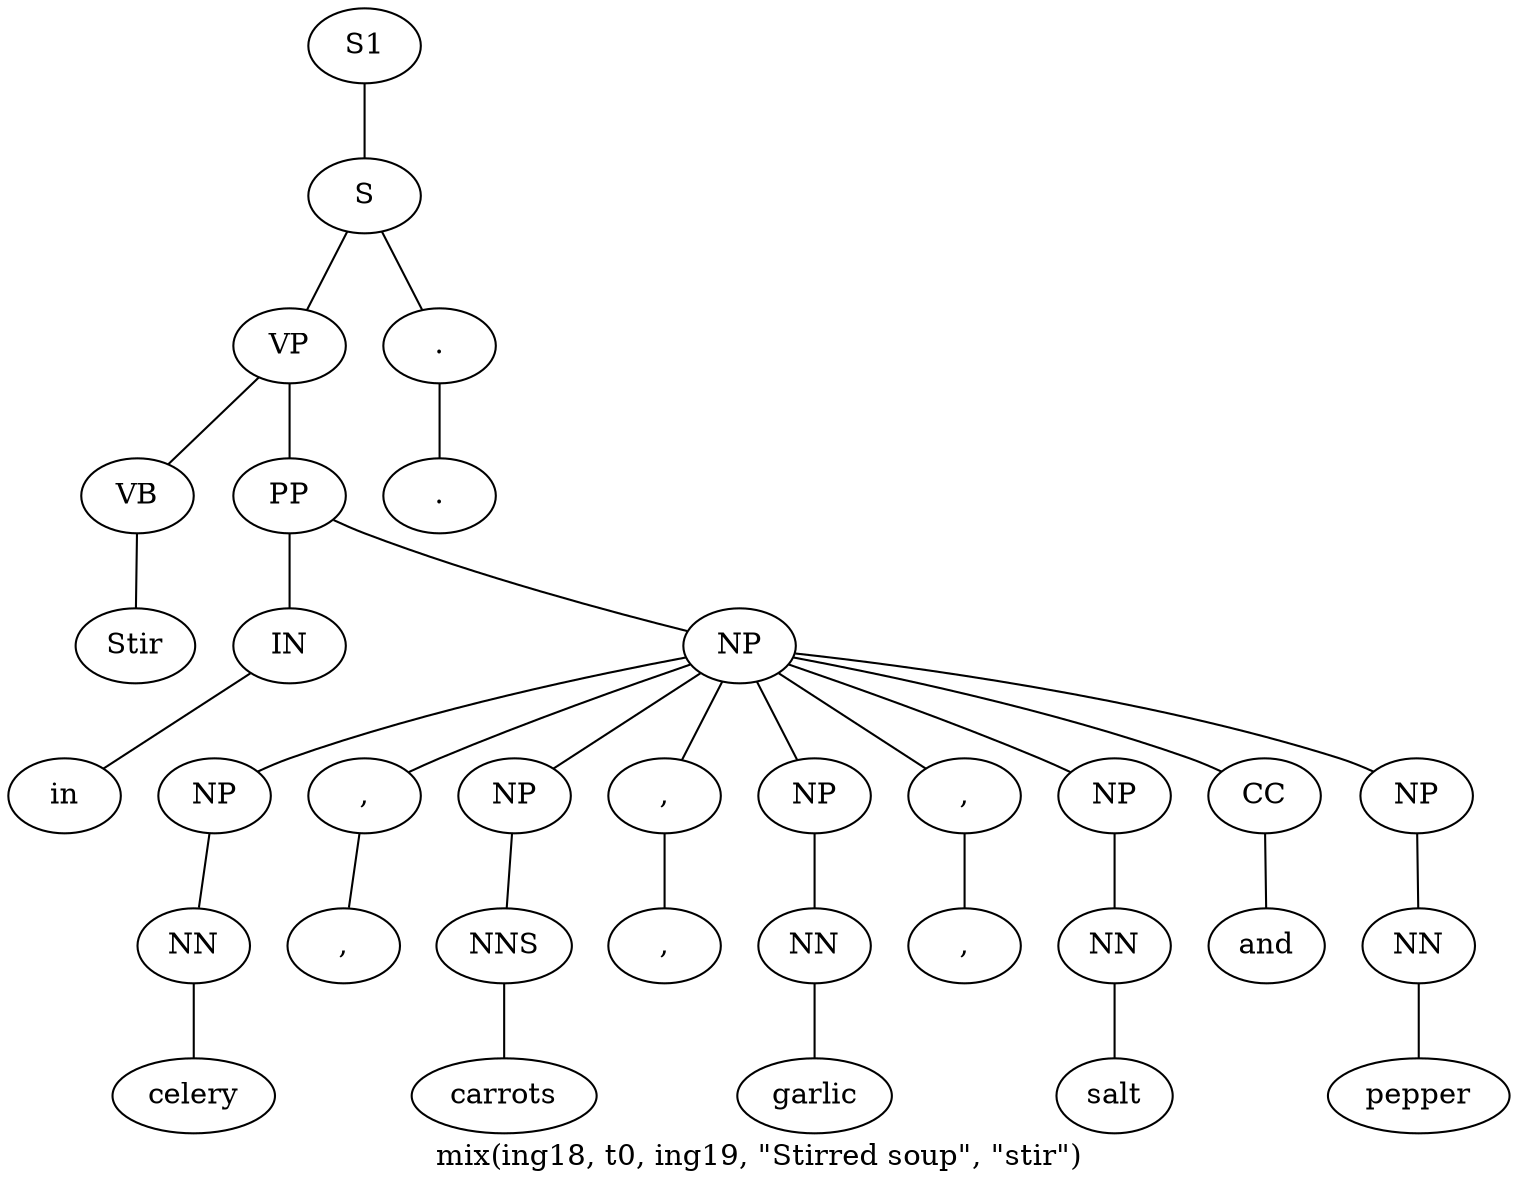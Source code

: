 graph SyntaxGraph {
	label = "mix(ing18, t0, ing19, \"Stirred soup\", \"stir\")";
	Node0 [label="S1"];
	Node1 [label="S"];
	Node2 [label="VP"];
	Node3 [label="VB"];
	Node4 [label="Stir"];
	Node5 [label="PP"];
	Node6 [label="IN"];
	Node7 [label="in"];
	Node8 [label="NP"];
	Node9 [label="NP"];
	Node10 [label="NN"];
	Node11 [label="celery"];
	Node12 [label=","];
	Node13 [label=","];
	Node14 [label="NP"];
	Node15 [label="NNS"];
	Node16 [label="carrots"];
	Node17 [label=","];
	Node18 [label=","];
	Node19 [label="NP"];
	Node20 [label="NN"];
	Node21 [label="garlic"];
	Node22 [label=","];
	Node23 [label=","];
	Node24 [label="NP"];
	Node25 [label="NN"];
	Node26 [label="salt"];
	Node27 [label="CC"];
	Node28 [label="and"];
	Node29 [label="NP"];
	Node30 [label="NN"];
	Node31 [label="pepper"];
	Node32 [label="."];
	Node33 [label="."];

	Node0 -- Node1;
	Node1 -- Node2;
	Node1 -- Node32;
	Node2 -- Node3;
	Node2 -- Node5;
	Node3 -- Node4;
	Node5 -- Node6;
	Node5 -- Node8;
	Node6 -- Node7;
	Node8 -- Node9;
	Node8 -- Node12;
	Node8 -- Node14;
	Node8 -- Node17;
	Node8 -- Node19;
	Node8 -- Node22;
	Node8 -- Node24;
	Node8 -- Node27;
	Node8 -- Node29;
	Node9 -- Node10;
	Node10 -- Node11;
	Node12 -- Node13;
	Node14 -- Node15;
	Node15 -- Node16;
	Node17 -- Node18;
	Node19 -- Node20;
	Node20 -- Node21;
	Node22 -- Node23;
	Node24 -- Node25;
	Node25 -- Node26;
	Node27 -- Node28;
	Node29 -- Node30;
	Node30 -- Node31;
	Node32 -- Node33;
}